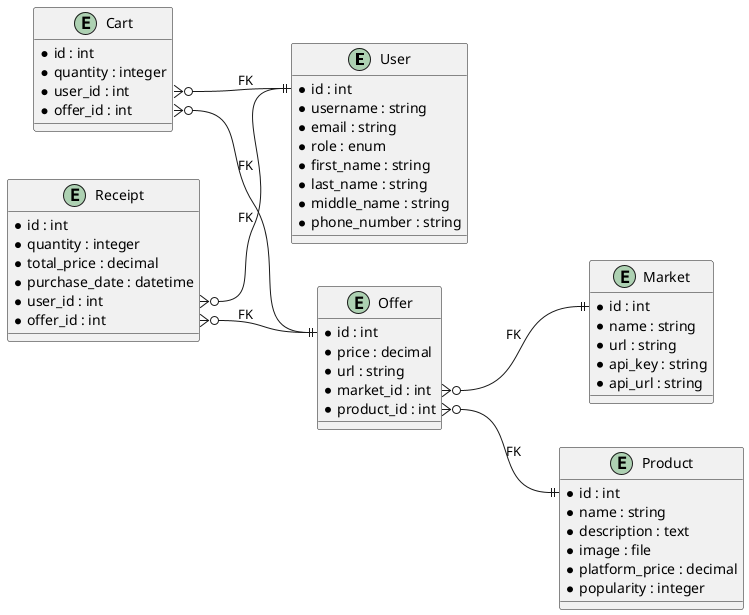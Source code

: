 @startuml
' ER-диаграмма: связи от конкретных полей-ключей, минимизация пересечений

left to right direction

entity "User" as user {
    * id : int
    * username : string
    * email : string
    * role : enum
    * first_name : string
    * last_name : string
    * middle_name : string
    * phone_number : string
}

entity "Market" as market {
    * id : int
    * name : string
    * url : string
    * api_key : string
    * api_url : string
}

entity "Product" as product {
    * id : int
    * name : string
    * description : text
    * image : file
    * platform_price : decimal
    * popularity : integer
}

entity "Offer" as offer {
    * id : int
    * price : decimal
    * url : string
    * market_id : int
    * product_id : int
}

entity "Cart" as cart {
    * id : int
    * quantity : integer
    * user_id : int
    * offer_id : int
}

entity "Receipt" as receipt {
    * id : int
    * quantity : integer
    * total_price : decimal
    * purchase_date : datetime
    * user_id : int
    * offer_id : int
}

' Связи от конкретных полей-ключей
cart::user_id }o--|| user::id : "FK"
cart::offer_id }o--|| offer::id : "FK"

receipt::user_id }o--|| user::id : "FK"
receipt::offer_id }o--|| offer::id : "FK"

offer::product_id }o--|| product::id : "FK"
offer::market_id }o--|| market::id : "FK"

@enduml 